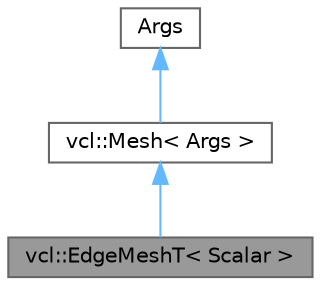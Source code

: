 digraph "vcl::EdgeMeshT&lt; Scalar &gt;"
{
 // LATEX_PDF_SIZE
  bgcolor="transparent";
  edge [fontname=Helvetica,fontsize=10,labelfontname=Helvetica,labelfontsize=10];
  node [fontname=Helvetica,fontsize=10,shape=box,height=0.2,width=0.4];
  Node1 [label="vcl::EdgeMeshT\< Scalar \>",height=0.2,width=0.4,color="gray40", fillcolor="grey60", style="filled", fontcolor="black",tooltip=" "];
  Node2 -> Node1 [dir="back",color="steelblue1",style="solid"];
  Node2 [label="vcl::Mesh\< Args \>",height=0.2,width=0.4,color="gray40", fillcolor="white", style="filled",URL="$classvcl_1_1Mesh.html",tooltip="The Mesh class represents a generic 3D mesh. A mesh is composed of a generic number of containers of ..."];
  Node3 -> Node2 [dir="back",color="steelblue1",style="solid"];
  Node3 [label="Args",height=0.2,width=0.4,color="gray40", fillcolor="white", style="filled",tooltip=" "];
}
